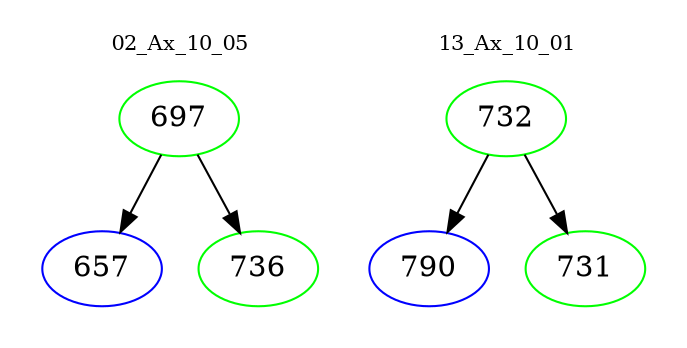 digraph{
subgraph cluster_0 {
color = white
label = "02_Ax_10_05";
fontsize=10;
T0_697 [label="697", color="green"]
T0_697 -> T0_657 [color="black"]
T0_657 [label="657", color="blue"]
T0_697 -> T0_736 [color="black"]
T0_736 [label="736", color="green"]
}
subgraph cluster_1 {
color = white
label = "13_Ax_10_01";
fontsize=10;
T1_732 [label="732", color="green"]
T1_732 -> T1_790 [color="black"]
T1_790 [label="790", color="blue"]
T1_732 -> T1_731 [color="black"]
T1_731 [label="731", color="green"]
}
}
